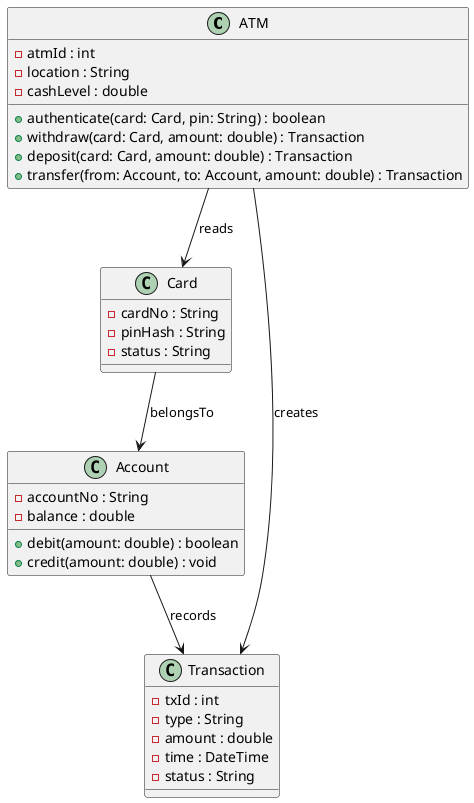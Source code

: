 @startuml
' Class diagram for ATM

class ATM {
  - atmId : int
  - location : String
  - cashLevel : double
  + authenticate(card: Card, pin: String) : boolean
  + withdraw(card: Card, amount: double) : Transaction
  + deposit(card: Card, amount: double) : Transaction
  + transfer(from: Account, to: Account, amount: double) : Transaction
}

class Card {
  - cardNo : String
  - pinHash : String
  - status : String
}

class Account {
  - accountNo : String
  - balance : double
  + debit(amount: double) : boolean
  + credit(amount: double) : void
}

class Transaction {
  - txId : int
  - type : String
  - amount : double
  - time : DateTime
  - status : String
}

' associations (you can add multiplicities if wanted)
ATM --> Card : reads
ATM --> Transaction : creates
Card --> Account : belongsTo
Account --> Transaction : records

@enduml
